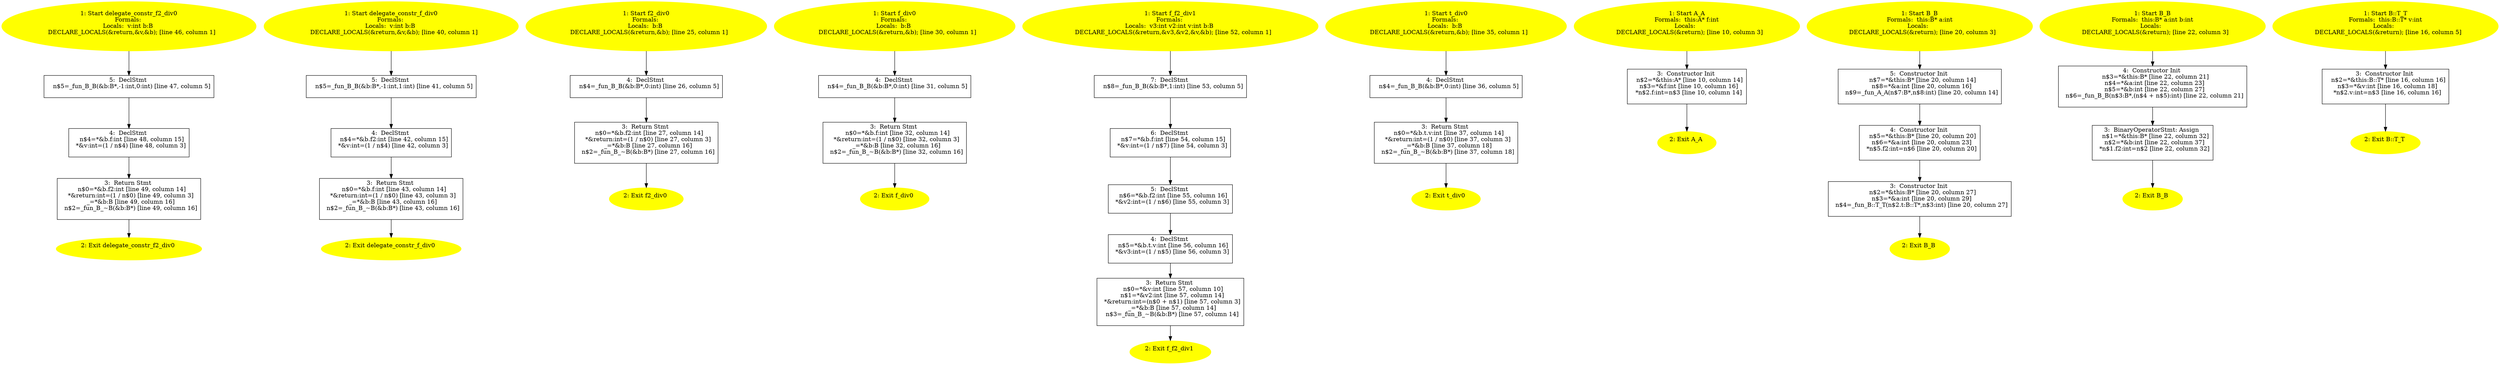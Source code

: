 /* @generated */
digraph cfg {
"delegate_constr_f2_div0#13553474688240246893.0ce7e6b119d9277f847a079378cf30a1_1" [label="1: Start delegate_constr_f2_div0\nFormals: \nLocals:  v:int b:B \n   DECLARE_LOCALS(&return,&v,&b); [line 46, column 1]\n " color=yellow style=filled]
	

	 "delegate_constr_f2_div0#13553474688240246893.0ce7e6b119d9277f847a079378cf30a1_1" -> "delegate_constr_f2_div0#13553474688240246893.0ce7e6b119d9277f847a079378cf30a1_5" ;
"delegate_constr_f2_div0#13553474688240246893.0ce7e6b119d9277f847a079378cf30a1_2" [label="2: Exit delegate_constr_f2_div0 \n  " color=yellow style=filled]
	

"delegate_constr_f2_div0#13553474688240246893.0ce7e6b119d9277f847a079378cf30a1_3" [label="3:  Return Stmt \n   n$0=*&b.f2:int [line 49, column 14]\n  *&return:int=(1 / n$0) [line 49, column 3]\n  _=*&b:B [line 49, column 16]\n  n$2=_fun_B_~B(&b:B*) [line 49, column 16]\n " shape="box"]
	

	 "delegate_constr_f2_div0#13553474688240246893.0ce7e6b119d9277f847a079378cf30a1_3" -> "delegate_constr_f2_div0#13553474688240246893.0ce7e6b119d9277f847a079378cf30a1_2" ;
"delegate_constr_f2_div0#13553474688240246893.0ce7e6b119d9277f847a079378cf30a1_4" [label="4:  DeclStmt \n   n$4=*&b.f:int [line 48, column 15]\n  *&v:int=(1 / n$4) [line 48, column 3]\n " shape="box"]
	

	 "delegate_constr_f2_div0#13553474688240246893.0ce7e6b119d9277f847a079378cf30a1_4" -> "delegate_constr_f2_div0#13553474688240246893.0ce7e6b119d9277f847a079378cf30a1_3" ;
"delegate_constr_f2_div0#13553474688240246893.0ce7e6b119d9277f847a079378cf30a1_5" [label="5:  DeclStmt \n   n$5=_fun_B_B(&b:B*,-1:int,0:int) [line 47, column 5]\n " shape="box"]
	

	 "delegate_constr_f2_div0#13553474688240246893.0ce7e6b119d9277f847a079378cf30a1_5" -> "delegate_constr_f2_div0#13553474688240246893.0ce7e6b119d9277f847a079378cf30a1_4" ;
"delegate_constr_f_div0#5612932889167727636.f7eff0d7a58a3e6a6faddf562531b7f4_1" [label="1: Start delegate_constr_f_div0\nFormals: \nLocals:  v:int b:B \n   DECLARE_LOCALS(&return,&v,&b); [line 40, column 1]\n " color=yellow style=filled]
	

	 "delegate_constr_f_div0#5612932889167727636.f7eff0d7a58a3e6a6faddf562531b7f4_1" -> "delegate_constr_f_div0#5612932889167727636.f7eff0d7a58a3e6a6faddf562531b7f4_5" ;
"delegate_constr_f_div0#5612932889167727636.f7eff0d7a58a3e6a6faddf562531b7f4_2" [label="2: Exit delegate_constr_f_div0 \n  " color=yellow style=filled]
	

"delegate_constr_f_div0#5612932889167727636.f7eff0d7a58a3e6a6faddf562531b7f4_3" [label="3:  Return Stmt \n   n$0=*&b.f:int [line 43, column 14]\n  *&return:int=(1 / n$0) [line 43, column 3]\n  _=*&b:B [line 43, column 16]\n  n$2=_fun_B_~B(&b:B*) [line 43, column 16]\n " shape="box"]
	

	 "delegate_constr_f_div0#5612932889167727636.f7eff0d7a58a3e6a6faddf562531b7f4_3" -> "delegate_constr_f_div0#5612932889167727636.f7eff0d7a58a3e6a6faddf562531b7f4_2" ;
"delegate_constr_f_div0#5612932889167727636.f7eff0d7a58a3e6a6faddf562531b7f4_4" [label="4:  DeclStmt \n   n$4=*&b.f2:int [line 42, column 15]\n  *&v:int=(1 / n$4) [line 42, column 3]\n " shape="box"]
	

	 "delegate_constr_f_div0#5612932889167727636.f7eff0d7a58a3e6a6faddf562531b7f4_4" -> "delegate_constr_f_div0#5612932889167727636.f7eff0d7a58a3e6a6faddf562531b7f4_3" ;
"delegate_constr_f_div0#5612932889167727636.f7eff0d7a58a3e6a6faddf562531b7f4_5" [label="5:  DeclStmt \n   n$5=_fun_B_B(&b:B*,-1:int,1:int) [line 41, column 5]\n " shape="box"]
	

	 "delegate_constr_f_div0#5612932889167727636.f7eff0d7a58a3e6a6faddf562531b7f4_5" -> "delegate_constr_f_div0#5612932889167727636.f7eff0d7a58a3e6a6faddf562531b7f4_4" ;
"f2_div0#7534053771484990951.dd0b0233a011b5600e68aef2c840bcef_1" [label="1: Start f2_div0\nFormals: \nLocals:  b:B \n   DECLARE_LOCALS(&return,&b); [line 25, column 1]\n " color=yellow style=filled]
	

	 "f2_div0#7534053771484990951.dd0b0233a011b5600e68aef2c840bcef_1" -> "f2_div0#7534053771484990951.dd0b0233a011b5600e68aef2c840bcef_4" ;
"f2_div0#7534053771484990951.dd0b0233a011b5600e68aef2c840bcef_2" [label="2: Exit f2_div0 \n  " color=yellow style=filled]
	

"f2_div0#7534053771484990951.dd0b0233a011b5600e68aef2c840bcef_3" [label="3:  Return Stmt \n   n$0=*&b.f2:int [line 27, column 14]\n  *&return:int=(1 / n$0) [line 27, column 3]\n  _=*&b:B [line 27, column 16]\n  n$2=_fun_B_~B(&b:B*) [line 27, column 16]\n " shape="box"]
	

	 "f2_div0#7534053771484990951.dd0b0233a011b5600e68aef2c840bcef_3" -> "f2_div0#7534053771484990951.dd0b0233a011b5600e68aef2c840bcef_2" ;
"f2_div0#7534053771484990951.dd0b0233a011b5600e68aef2c840bcef_4" [label="4:  DeclStmt \n   n$4=_fun_B_B(&b:B*,0:int) [line 26, column 5]\n " shape="box"]
	

	 "f2_div0#7534053771484990951.dd0b0233a011b5600e68aef2c840bcef_4" -> "f2_div0#7534053771484990951.dd0b0233a011b5600e68aef2c840bcef_3" ;
"f_div0#425664895438337450.ac4424ba5cea731e26a9fe2fb1b0b687_1" [label="1: Start f_div0\nFormals: \nLocals:  b:B \n   DECLARE_LOCALS(&return,&b); [line 30, column 1]\n " color=yellow style=filled]
	

	 "f_div0#425664895438337450.ac4424ba5cea731e26a9fe2fb1b0b687_1" -> "f_div0#425664895438337450.ac4424ba5cea731e26a9fe2fb1b0b687_4" ;
"f_div0#425664895438337450.ac4424ba5cea731e26a9fe2fb1b0b687_2" [label="2: Exit f_div0 \n  " color=yellow style=filled]
	

"f_div0#425664895438337450.ac4424ba5cea731e26a9fe2fb1b0b687_3" [label="3:  Return Stmt \n   n$0=*&b.f:int [line 32, column 14]\n  *&return:int=(1 / n$0) [line 32, column 3]\n  _=*&b:B [line 32, column 16]\n  n$2=_fun_B_~B(&b:B*) [line 32, column 16]\n " shape="box"]
	

	 "f_div0#425664895438337450.ac4424ba5cea731e26a9fe2fb1b0b687_3" -> "f_div0#425664895438337450.ac4424ba5cea731e26a9fe2fb1b0b687_2" ;
"f_div0#425664895438337450.ac4424ba5cea731e26a9fe2fb1b0b687_4" [label="4:  DeclStmt \n   n$4=_fun_B_B(&b:B*,0:int) [line 31, column 5]\n " shape="box"]
	

	 "f_div0#425664895438337450.ac4424ba5cea731e26a9fe2fb1b0b687_4" -> "f_div0#425664895438337450.ac4424ba5cea731e26a9fe2fb1b0b687_3" ;
"f_f2_div1#1916649103065485619.7e2fb5eeaa415affd6bdd86573d188de_1" [label="1: Start f_f2_div1\nFormals: \nLocals:  v3:int v2:int v:int b:B \n   DECLARE_LOCALS(&return,&v3,&v2,&v,&b); [line 52, column 1]\n " color=yellow style=filled]
	

	 "f_f2_div1#1916649103065485619.7e2fb5eeaa415affd6bdd86573d188de_1" -> "f_f2_div1#1916649103065485619.7e2fb5eeaa415affd6bdd86573d188de_7" ;
"f_f2_div1#1916649103065485619.7e2fb5eeaa415affd6bdd86573d188de_2" [label="2: Exit f_f2_div1 \n  " color=yellow style=filled]
	

"f_f2_div1#1916649103065485619.7e2fb5eeaa415affd6bdd86573d188de_3" [label="3:  Return Stmt \n   n$0=*&v:int [line 57, column 10]\n  n$1=*&v2:int [line 57, column 14]\n  *&return:int=(n$0 + n$1) [line 57, column 3]\n  _=*&b:B [line 57, column 14]\n  n$3=_fun_B_~B(&b:B*) [line 57, column 14]\n " shape="box"]
	

	 "f_f2_div1#1916649103065485619.7e2fb5eeaa415affd6bdd86573d188de_3" -> "f_f2_div1#1916649103065485619.7e2fb5eeaa415affd6bdd86573d188de_2" ;
"f_f2_div1#1916649103065485619.7e2fb5eeaa415affd6bdd86573d188de_4" [label="4:  DeclStmt \n   n$5=*&b.t.v:int [line 56, column 16]\n  *&v3:int=(1 / n$5) [line 56, column 3]\n " shape="box"]
	

	 "f_f2_div1#1916649103065485619.7e2fb5eeaa415affd6bdd86573d188de_4" -> "f_f2_div1#1916649103065485619.7e2fb5eeaa415affd6bdd86573d188de_3" ;
"f_f2_div1#1916649103065485619.7e2fb5eeaa415affd6bdd86573d188de_5" [label="5:  DeclStmt \n   n$6=*&b.f2:int [line 55, column 16]\n  *&v2:int=(1 / n$6) [line 55, column 3]\n " shape="box"]
	

	 "f_f2_div1#1916649103065485619.7e2fb5eeaa415affd6bdd86573d188de_5" -> "f_f2_div1#1916649103065485619.7e2fb5eeaa415affd6bdd86573d188de_4" ;
"f_f2_div1#1916649103065485619.7e2fb5eeaa415affd6bdd86573d188de_6" [label="6:  DeclStmt \n   n$7=*&b.f:int [line 54, column 15]\n  *&v:int=(1 / n$7) [line 54, column 3]\n " shape="box"]
	

	 "f_f2_div1#1916649103065485619.7e2fb5eeaa415affd6bdd86573d188de_6" -> "f_f2_div1#1916649103065485619.7e2fb5eeaa415affd6bdd86573d188de_5" ;
"f_f2_div1#1916649103065485619.7e2fb5eeaa415affd6bdd86573d188de_7" [label="7:  DeclStmt \n   n$8=_fun_B_B(&b:B*,1:int) [line 53, column 5]\n " shape="box"]
	

	 "f_f2_div1#1916649103065485619.7e2fb5eeaa415affd6bdd86573d188de_7" -> "f_f2_div1#1916649103065485619.7e2fb5eeaa415affd6bdd86573d188de_6" ;
"t_div0#3531430030893775324.a762c245df414e083e61674c93898055_1" [label="1: Start t_div0\nFormals: \nLocals:  b:B \n   DECLARE_LOCALS(&return,&b); [line 35, column 1]\n " color=yellow style=filled]
	

	 "t_div0#3531430030893775324.a762c245df414e083e61674c93898055_1" -> "t_div0#3531430030893775324.a762c245df414e083e61674c93898055_4" ;
"t_div0#3531430030893775324.a762c245df414e083e61674c93898055_2" [label="2: Exit t_div0 \n  " color=yellow style=filled]
	

"t_div0#3531430030893775324.a762c245df414e083e61674c93898055_3" [label="3:  Return Stmt \n   n$0=*&b.t.v:int [line 37, column 14]\n  *&return:int=(1 / n$0) [line 37, column 3]\n  _=*&b:B [line 37, column 18]\n  n$2=_fun_B_~B(&b:B*) [line 37, column 18]\n " shape="box"]
	

	 "t_div0#3531430030893775324.a762c245df414e083e61674c93898055_3" -> "t_div0#3531430030893775324.a762c245df414e083e61674c93898055_2" ;
"t_div0#3531430030893775324.a762c245df414e083e61674c93898055_4" [label="4:  DeclStmt \n   n$4=_fun_B_B(&b:B*,0:int) [line 36, column 5]\n " shape="box"]
	

	 "t_div0#3531430030893775324.a762c245df414e083e61674c93898055_4" -> "t_div0#3531430030893775324.a762c245df414e083e61674c93898055_3" ;
"A#A#{14779048587651412014}.4ba2c6594c8960564bedc7b6cbdf6ae0_1" [label="1: Start A_A\nFormals:  this:A* f:int\nLocals:  \n   DECLARE_LOCALS(&return); [line 10, column 3]\n " color=yellow style=filled]
	

	 "A#A#{14779048587651412014}.4ba2c6594c8960564bedc7b6cbdf6ae0_1" -> "A#A#{14779048587651412014}.4ba2c6594c8960564bedc7b6cbdf6ae0_3" ;
"A#A#{14779048587651412014}.4ba2c6594c8960564bedc7b6cbdf6ae0_2" [label="2: Exit A_A \n  " color=yellow style=filled]
	

"A#A#{14779048587651412014}.4ba2c6594c8960564bedc7b6cbdf6ae0_3" [label="3:  Constructor Init \n   n$2=*&this:A* [line 10, column 14]\n  n$3=*&f:int [line 10, column 16]\n  *n$2.f:int=n$3 [line 10, column 14]\n " shape="box"]
	

	 "A#A#{14779048587651412014}.4ba2c6594c8960564bedc7b6cbdf6ae0_3" -> "A#A#{14779048587651412014}.4ba2c6594c8960564bedc7b6cbdf6ae0_2" ;
"B#B#{10798906211412859239}.a51813e44ba191ffaf76fde9e0b33185_1" [label="1: Start B_B\nFormals:  this:B* a:int\nLocals:  \n   DECLARE_LOCALS(&return); [line 20, column 3]\n " color=yellow style=filled]
	

	 "B#B#{10798906211412859239}.a51813e44ba191ffaf76fde9e0b33185_1" -> "B#B#{10798906211412859239}.a51813e44ba191ffaf76fde9e0b33185_5" ;
"B#B#{10798906211412859239}.a51813e44ba191ffaf76fde9e0b33185_2" [label="2: Exit B_B \n  " color=yellow style=filled]
	

"B#B#{10798906211412859239}.a51813e44ba191ffaf76fde9e0b33185_3" [label="3:  Constructor Init \n   n$2=*&this:B* [line 20, column 27]\n  n$3=*&a:int [line 20, column 29]\n  n$4=_fun_B::T_T(n$2.t:B::T*,n$3:int) [line 20, column 27]\n " shape="box"]
	

	 "B#B#{10798906211412859239}.a51813e44ba191ffaf76fde9e0b33185_3" -> "B#B#{10798906211412859239}.a51813e44ba191ffaf76fde9e0b33185_2" ;
"B#B#{10798906211412859239}.a51813e44ba191ffaf76fde9e0b33185_4" [label="4:  Constructor Init \n   n$5=*&this:B* [line 20, column 20]\n  n$6=*&a:int [line 20, column 23]\n  *n$5.f2:int=n$6 [line 20, column 20]\n " shape="box"]
	

	 "B#B#{10798906211412859239}.a51813e44ba191ffaf76fde9e0b33185_4" -> "B#B#{10798906211412859239}.a51813e44ba191ffaf76fde9e0b33185_3" ;
"B#B#{10798906211412859239}.a51813e44ba191ffaf76fde9e0b33185_5" [label="5:  Constructor Init \n   n$7=*&this:B* [line 20, column 14]\n  n$8=*&a:int [line 20, column 16]\n  n$9=_fun_A_A(n$7:B*,n$8:int) [line 20, column 14]\n " shape="box"]
	

	 "B#B#{10798906211412859239}.a51813e44ba191ffaf76fde9e0b33185_5" -> "B#B#{10798906211412859239}.a51813e44ba191ffaf76fde9e0b33185_4" ;
"B#B#{12472590675666260682}.da2bf46e3a176d218006b99f6059cb97_1" [label="1: Start B_B\nFormals:  this:B* a:int b:int\nLocals:  \n   DECLARE_LOCALS(&return); [line 22, column 3]\n " color=yellow style=filled]
	

	 "B#B#{12472590675666260682}.da2bf46e3a176d218006b99f6059cb97_1" -> "B#B#{12472590675666260682}.da2bf46e3a176d218006b99f6059cb97_4" ;
"B#B#{12472590675666260682}.da2bf46e3a176d218006b99f6059cb97_2" [label="2: Exit B_B \n  " color=yellow style=filled]
	

"B#B#{12472590675666260682}.da2bf46e3a176d218006b99f6059cb97_3" [label="3:  BinaryOperatorStmt: Assign \n   n$1=*&this:B* [line 22, column 32]\n  n$2=*&b:int [line 22, column 37]\n  *n$1.f2:int=n$2 [line 22, column 32]\n " shape="box"]
	

	 "B#B#{12472590675666260682}.da2bf46e3a176d218006b99f6059cb97_3" -> "B#B#{12472590675666260682}.da2bf46e3a176d218006b99f6059cb97_2" ;
"B#B#{12472590675666260682}.da2bf46e3a176d218006b99f6059cb97_4" [label="4:  Constructor Init \n   n$3=*&this:B* [line 22, column 21]\n  n$4=*&a:int [line 22, column 23]\n  n$5=*&b:int [line 22, column 27]\n  n$6=_fun_B_B(n$3:B*,(n$4 + n$5):int) [line 22, column 21]\n " shape="box"]
	

	 "B#B#{12472590675666260682}.da2bf46e3a176d218006b99f6059cb97_4" -> "B#B#{12472590675666260682}.da2bf46e3a176d218006b99f6059cb97_3" ;
"T#T#B#{10782891829941482898}.2f080fd8e7f17199a0e7ff14c49d6dba_1" [label="1: Start B::T_T\nFormals:  this:B::T* v:int\nLocals:  \n   DECLARE_LOCALS(&return); [line 16, column 5]\n " color=yellow style=filled]
	

	 "T#T#B#{10782891829941482898}.2f080fd8e7f17199a0e7ff14c49d6dba_1" -> "T#T#B#{10782891829941482898}.2f080fd8e7f17199a0e7ff14c49d6dba_3" ;
"T#T#B#{10782891829941482898}.2f080fd8e7f17199a0e7ff14c49d6dba_2" [label="2: Exit B::T_T \n  " color=yellow style=filled]
	

"T#T#B#{10782891829941482898}.2f080fd8e7f17199a0e7ff14c49d6dba_3" [label="3:  Constructor Init \n   n$2=*&this:B::T* [line 16, column 16]\n  n$3=*&v:int [line 16, column 18]\n  *n$2.v:int=n$3 [line 16, column 16]\n " shape="box"]
	

	 "T#T#B#{10782891829941482898}.2f080fd8e7f17199a0e7ff14c49d6dba_3" -> "T#T#B#{10782891829941482898}.2f080fd8e7f17199a0e7ff14c49d6dba_2" ;
}
